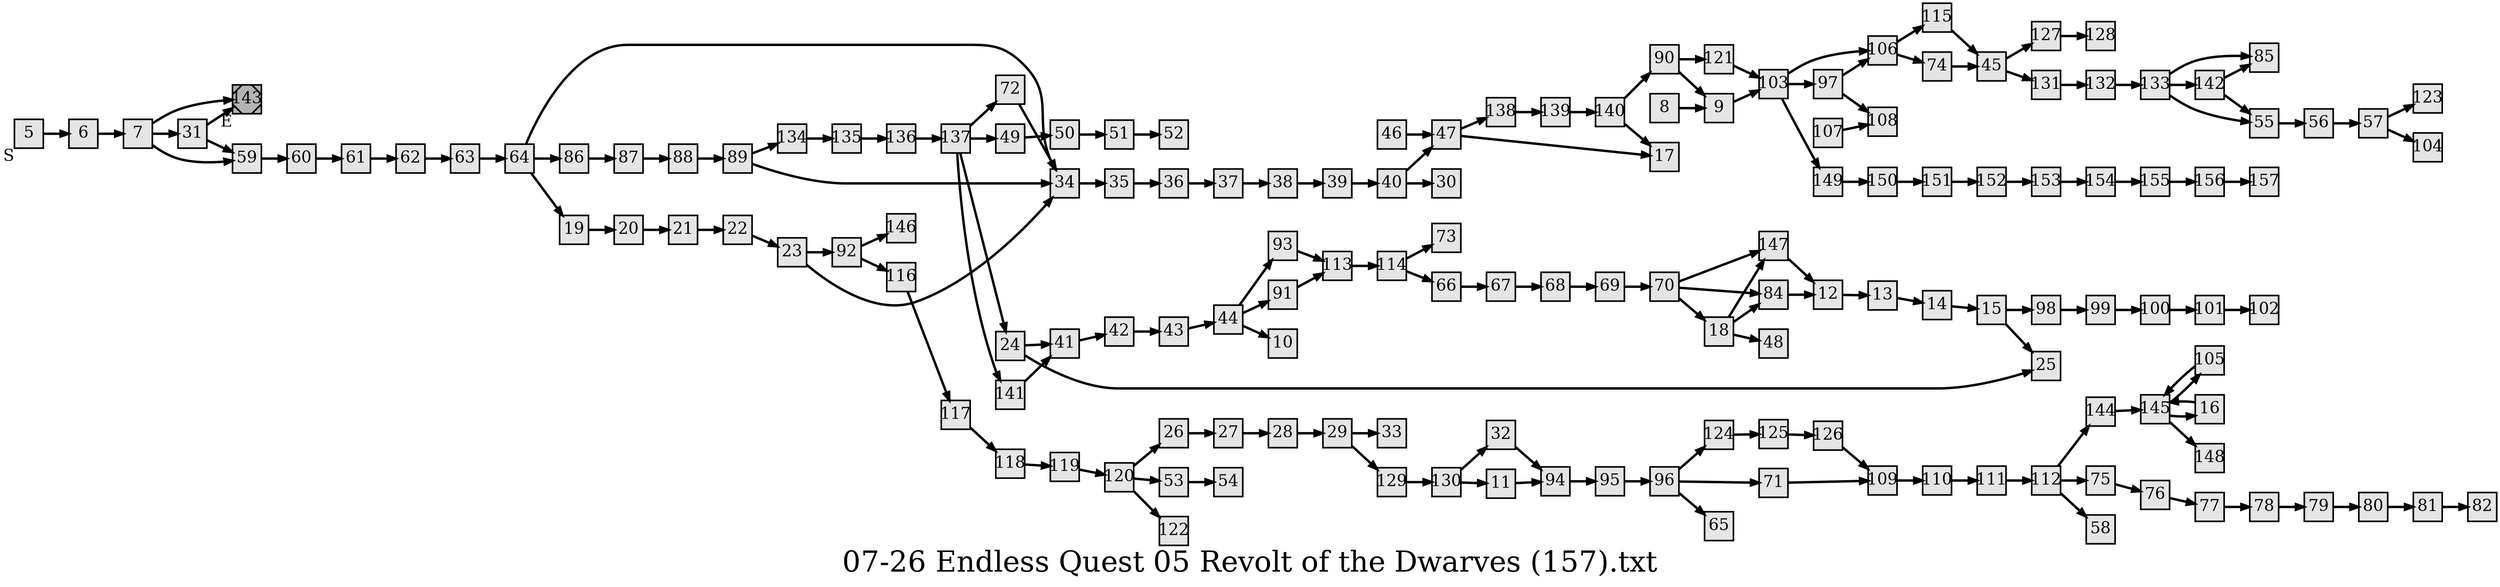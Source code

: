 digraph g{
  graph [ label="07-26 Endless Quest 05 Revolt of the Dwarves (157).txt" rankdir=LR, ordering=out, fontsize=36, nodesep="0.35", ranksep="0.45"];
  node  [shape=rect, penwidth=2, fontsize=20, style=filled, fillcolor=grey90, margin="0,0", labelfloat=true, regular=true, fixedsize=true];
  edge  [labelfloat=true, penwidth=3, fontsize=12];
  5	[ xlabel="S" ];
  5 -> 6;
  6 -> 7;
  7 -> 143;
  7 -> 31;
  7 -> 59;
  8 -> 9;
  9 -> 103;
  11 -> 94;
  12 -> 13;
  13 -> 14;
  14 -> 15;
  15 -> 98;
  15 -> 25;
  16 -> 145;
  18 -> 147;
  18 -> 84;
  18 -> 48;
  19 -> 20;
  20 -> 21;
  21 -> 22;
  22 -> 23;
  23 -> 92;
  23 -> 34;
  24 -> 41;
  24 -> 25;
  26 -> 27;
  27 -> 28;
  28 -> 29;
  29 -> 33;
  29 -> 129;
  31 -> 143;
  31 -> 59;
  32 -> 94;
  34 -> 35;
  35 -> 36;
  36 -> 37;
  37 -> 38;
  38 -> 39;
  39 -> 40;
  40 -> 47;
  40 -> 30;
  41 -> 42;
  42 -> 43;
  43 -> 44;
  44 -> 93;
  44 -> 91;
  44 -> 10;
  45 -> 127;
  45 -> 131;
  46 -> 47;
  47 -> 138;
  47 -> 17;
  49 -> 50;
  50 -> 51;
  51 -> 52;
  53 -> 54;
  55 -> 56;
  56 -> 57;
  57 -> 123;
  57 -> 104;
  59 -> 60;
  60 -> 61;
  61 -> 62;
  62 -> 63;
  63 -> 64;
  64 -> 34;
  64 -> 86;
  64 -> 19;
  66 -> 67;
  67 -> 68;
  68 -> 69;
  69 -> 70;
  70 -> 147;
  70 -> 84;
  70 -> 18;
  71 -> 109;
  72 -> 34;
  74 -> 45;
  75 -> 76;
  76 -> 77;
  77 -> 78;
  78 -> 79;
  79 -> 80;
  80 -> 81;
  81 -> 82;
  84 -> 12;
  86 -> 87;
  87 -> 88;
  88 -> 89;
  89 -> 134;
  89 -> 34;
  90 -> 121;
  90 -> 9;
  91 -> 113;
  92 -> 116;
  92 -> 146;
  93 -> 113;
  94 -> 95;
  95 -> 96;
  96 -> 124;
  96 -> 71;
  96 -> 65;
  97 -> 106;
  97 -> 108;
  98 -> 99;
  99 -> 100;
  100 -> 101;
  101 -> 102;
  103 -> 106;
  103 -> 97;
  103 -> 149;
  105 -> 145;
  106 -> 115;
  106 -> 74;
  107 -> 108;
  109 -> 110;
  110 -> 111;
  111 -> 112;
  112 -> 144;
  112 -> 75;
  112 -> 58;
  113 -> 114;
  114 -> 73;
  114 -> 66;
  115 -> 45;
  116 -> 117;
  117 -> 118;
  118 -> 119;
  119 -> 120;
  120 -> 26;
  120 -> 53;
  120 -> 122;
  121 -> 103;
  124 -> 125;
  125 -> 126;
  126 -> 109;
  127 -> 128;
  129 -> 130;
  130 -> 32;
  130 -> 11;
  131 -> 132;
  132 -> 133;
  133 -> 85;
  133 -> 142;
  133 -> 55;
  134 -> 135;
  135 -> 136;
  136 -> 137;
  137 -> 72;
  137 -> 49;
  137 -> 24;
  137 -> 141;
  138 -> 139;
  139 -> 140;
  140 -> 90;
  140 -> 17;
  141 -> 41;
  142 -> 85;
  142 -> 55;
  143	[ xlabel="E", shape=Msquare, fontsize=20, fillcolor=grey70 ];
  144 -> 145;
  145 -> 105;
  145 -> 16;
  145 -> 148;
  147 -> 12;
  149 -> 150;
  150 -> 151;
  151 -> 152;
  152 -> 153;
  153 -> 154;
  154 -> 155;
  155 -> 156;
  156 -> 157;
}

